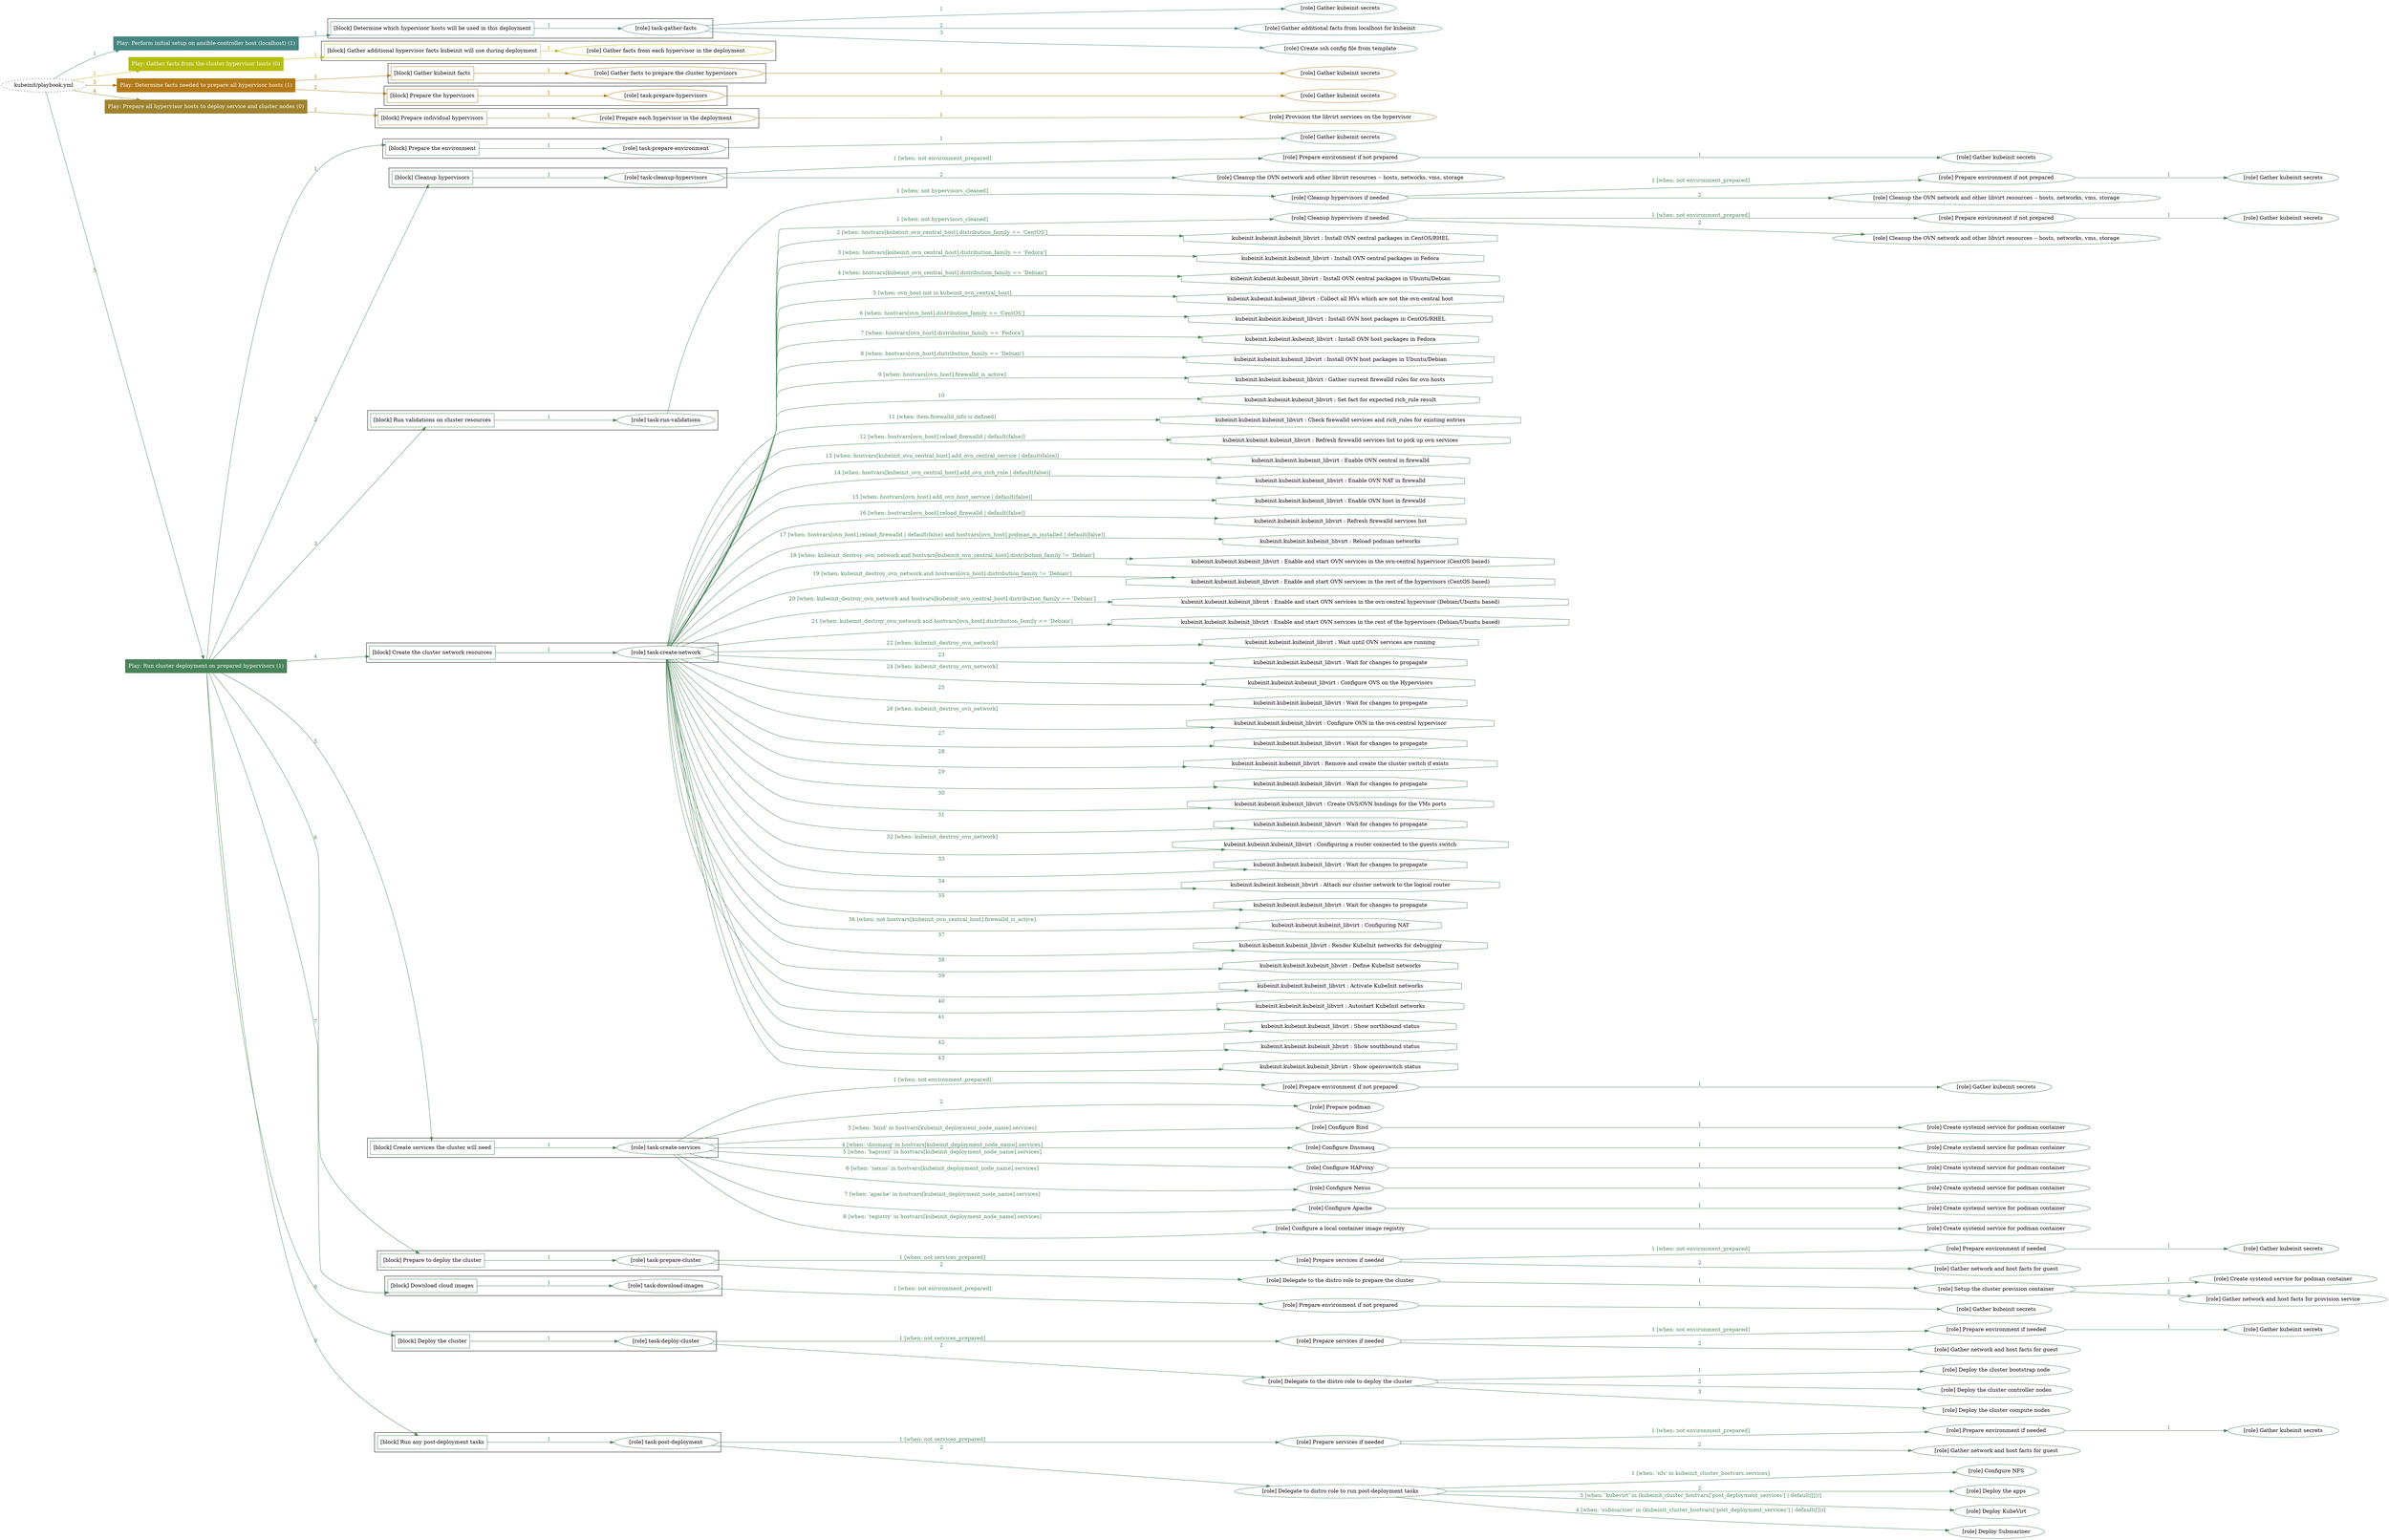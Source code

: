 digraph {
	graph [concentrate=true ordering=in rankdir=LR ratio=fill]
	edge [esep=5 sep=10]
	"kubeinit/playbook.yml" [URL="/home/runner/work/kubeinit/kubeinit/kubeinit/playbook.yml" id=playbook_206dc576 style=dotted]
	play_52fefed9 [label="Play: Perform initial setup on ansible-controller host (localhost) (1)" URL="/home/runner/work/kubeinit/kubeinit/kubeinit/playbook.yml" color="#468682" fontcolor="#ffffff" id=play_52fefed9 shape=box style=filled tooltip=localhost]
	"kubeinit/playbook.yml" -> play_52fefed9 [label="1 " color="#468682" fontcolor="#468682" id=edge_87ddfc4c labeltooltip="1 " tooltip="1 "]
	subgraph "Gather kubeinit secrets" {
		role_3cdaabba [label="[role] Gather kubeinit secrets" URL="/home/runner/.ansible/collections/ansible_collections/kubeinit/kubeinit/roles/kubeinit_prepare/tasks/build_hypervisors_group.yml" color="#468682" id=role_3cdaabba tooltip="Gather kubeinit secrets"]
	}
	subgraph "Gather additional facts from localhost for kubeinit" {
		role_8200af6f [label="[role] Gather additional facts from localhost for kubeinit" URL="/home/runner/.ansible/collections/ansible_collections/kubeinit/kubeinit/roles/kubeinit_prepare/tasks/build_hypervisors_group.yml" color="#468682" id=role_8200af6f tooltip="Gather additional facts from localhost for kubeinit"]
	}
	subgraph "Create ssh config file from template" {
		role_4eb3844f [label="[role] Create ssh config file from template" URL="/home/runner/.ansible/collections/ansible_collections/kubeinit/kubeinit/roles/kubeinit_prepare/tasks/build_hypervisors_group.yml" color="#468682" id=role_4eb3844f tooltip="Create ssh config file from template"]
	}
	subgraph "task-gather-facts" {
		role_91184930 [label="[role] task-gather-facts" URL="/home/runner/work/kubeinit/kubeinit/kubeinit/playbook.yml" color="#468682" id=role_91184930 tooltip="task-gather-facts"]
		role_91184930 -> role_3cdaabba [label="1 " color="#468682" fontcolor="#468682" id=edge_61974b83 labeltooltip="1 " tooltip="1 "]
		role_91184930 -> role_8200af6f [label="2 " color="#468682" fontcolor="#468682" id=edge_f02da3b0 labeltooltip="2 " tooltip="2 "]
		role_91184930 -> role_4eb3844f [label="3 " color="#468682" fontcolor="#468682" id=edge_75698d07 labeltooltip="3 " tooltip="3 "]
	}
	subgraph "Play: Perform initial setup on ansible-controller host (localhost) (1)" {
		play_52fefed9 -> block_09e16750 [label=1 color="#468682" fontcolor="#468682" id=edge_de79eb8d labeltooltip=1 tooltip=1]
		subgraph cluster_block_09e16750 {
			block_09e16750 [label="[block] Determine which hypervisor hosts will be used in this deployment" URL="/home/runner/work/kubeinit/kubeinit/kubeinit/playbook.yml" color="#468682" id=block_09e16750 labeltooltip="Determine which hypervisor hosts will be used in this deployment" shape=box tooltip="Determine which hypervisor hosts will be used in this deployment"]
			block_09e16750 -> role_91184930 [label="1 " color="#468682" fontcolor="#468682" id=edge_71a5c2b5 labeltooltip="1 " tooltip="1 "]
		}
	}
	play_d92083f4 [label="Play: Gather facts from the cluster hypervisor hosts (0)" URL="/home/runner/work/kubeinit/kubeinit/kubeinit/playbook.yml" color="#b5bd0f" fontcolor="#ffffff" id=play_d92083f4 shape=box style=filled tooltip="Play: Gather facts from the cluster hypervisor hosts (0)"]
	"kubeinit/playbook.yml" -> play_d92083f4 [label="2 " color="#b5bd0f" fontcolor="#b5bd0f" id=edge_1468143e labeltooltip="2 " tooltip="2 "]
	subgraph "Gather facts from each hypervisor in the deployment" {
		role_b844e506 [label="[role] Gather facts from each hypervisor in the deployment" URL="/home/runner/work/kubeinit/kubeinit/kubeinit/playbook.yml" color="#b5bd0f" id=role_b844e506 tooltip="Gather facts from each hypervisor in the deployment"]
	}
	subgraph "Play: Gather facts from the cluster hypervisor hosts (0)" {
		play_d92083f4 -> block_1723d234 [label=1 color="#b5bd0f" fontcolor="#b5bd0f" id=edge_1bb0578b labeltooltip=1 tooltip=1]
		subgraph cluster_block_1723d234 {
			block_1723d234 [label="[block] Gather additional hypervisor facts kubeinit will use during deployment" URL="/home/runner/work/kubeinit/kubeinit/kubeinit/playbook.yml" color="#b5bd0f" id=block_1723d234 labeltooltip="Gather additional hypervisor facts kubeinit will use during deployment" shape=box tooltip="Gather additional hypervisor facts kubeinit will use during deployment"]
			block_1723d234 -> role_b844e506 [label="1 " color="#b5bd0f" fontcolor="#b5bd0f" id=edge_e6333548 labeltooltip="1 " tooltip="1 "]
		}
	}
	play_b976961c [label="Play: Determine facts needed to prepare all hypervisor hosts (1)" URL="/home/runner/work/kubeinit/kubeinit/kubeinit/playbook.yml" color="#b37919" fontcolor="#ffffff" id=play_b976961c shape=box style=filled tooltip=localhost]
	"kubeinit/playbook.yml" -> play_b976961c [label="3 " color="#b37919" fontcolor="#b37919" id=edge_4a73f9df labeltooltip="3 " tooltip="3 "]
	subgraph "Gather kubeinit secrets" {
		role_002e8001 [label="[role] Gather kubeinit secrets" URL="/home/runner/.ansible/collections/ansible_collections/kubeinit/kubeinit/roles/kubeinit_prepare/tasks/gather_kubeinit_facts.yml" color="#b37919" id=role_002e8001 tooltip="Gather kubeinit secrets"]
	}
	subgraph "Gather facts to prepare the cluster hypervisors" {
		role_6dd5e7de [label="[role] Gather facts to prepare the cluster hypervisors" URL="/home/runner/work/kubeinit/kubeinit/kubeinit/playbook.yml" color="#b37919" id=role_6dd5e7de tooltip="Gather facts to prepare the cluster hypervisors"]
		role_6dd5e7de -> role_002e8001 [label="1 " color="#b37919" fontcolor="#b37919" id=edge_8c013f6f labeltooltip="1 " tooltip="1 "]
	}
	subgraph "Gather kubeinit secrets" {
		role_523b6145 [label="[role] Gather kubeinit secrets" URL="/home/runner/.ansible/collections/ansible_collections/kubeinit/kubeinit/roles/kubeinit_prepare/tasks/gather_kubeinit_facts.yml" color="#b37919" id=role_523b6145 tooltip="Gather kubeinit secrets"]
	}
	subgraph "task-prepare-hypervisors" {
		role_8073a911 [label="[role] task-prepare-hypervisors" URL="/home/runner/work/kubeinit/kubeinit/kubeinit/playbook.yml" color="#b37919" id=role_8073a911 tooltip="task-prepare-hypervisors"]
		role_8073a911 -> role_523b6145 [label="1 " color="#b37919" fontcolor="#b37919" id=edge_551c3854 labeltooltip="1 " tooltip="1 "]
	}
	subgraph "Play: Determine facts needed to prepare all hypervisor hosts (1)" {
		play_b976961c -> block_5827d2be [label=1 color="#b37919" fontcolor="#b37919" id=edge_d89f46b7 labeltooltip=1 tooltip=1]
		subgraph cluster_block_5827d2be {
			block_5827d2be [label="[block] Gather kubeinit facts" URL="/home/runner/work/kubeinit/kubeinit/kubeinit/playbook.yml" color="#b37919" id=block_5827d2be labeltooltip="Gather kubeinit facts" shape=box tooltip="Gather kubeinit facts"]
			block_5827d2be -> role_6dd5e7de [label="1 " color="#b37919" fontcolor="#b37919" id=edge_06e76f1e labeltooltip="1 " tooltip="1 "]
		}
		play_b976961c -> block_7eb88510 [label=2 color="#b37919" fontcolor="#b37919" id=edge_ffed5cb1 labeltooltip=2 tooltip=2]
		subgraph cluster_block_7eb88510 {
			block_7eb88510 [label="[block] Prepare the hypervisors" URL="/home/runner/work/kubeinit/kubeinit/kubeinit/playbook.yml" color="#b37919" id=block_7eb88510 labeltooltip="Prepare the hypervisors" shape=box tooltip="Prepare the hypervisors"]
			block_7eb88510 -> role_8073a911 [label="1 " color="#b37919" fontcolor="#b37919" id=edge_ad43709c labeltooltip="1 " tooltip="1 "]
		}
	}
	play_de912276 [label="Play: Prepare all hypervisor hosts to deploy service and cluster nodes (0)" URL="/home/runner/work/kubeinit/kubeinit/kubeinit/playbook.yml" color="#9e832e" fontcolor="#ffffff" id=play_de912276 shape=box style=filled tooltip="Play: Prepare all hypervisor hosts to deploy service and cluster nodes (0)"]
	"kubeinit/playbook.yml" -> play_de912276 [label="4 " color="#9e832e" fontcolor="#9e832e" id=edge_4801a2db labeltooltip="4 " tooltip="4 "]
	subgraph "Provision the libvirt services on the hypervisor" {
		role_2a049375 [label="[role] Provision the libvirt services on the hypervisor" URL="/home/runner/.ansible/collections/ansible_collections/kubeinit/kubeinit/roles/kubeinit_prepare/tasks/prepare_hypervisor.yml" color="#9e832e" id=role_2a049375 tooltip="Provision the libvirt services on the hypervisor"]
	}
	subgraph "Prepare each hypervisor in the deployment" {
		role_71066130 [label="[role] Prepare each hypervisor in the deployment" URL="/home/runner/work/kubeinit/kubeinit/kubeinit/playbook.yml" color="#9e832e" id=role_71066130 tooltip="Prepare each hypervisor in the deployment"]
		role_71066130 -> role_2a049375 [label="1 " color="#9e832e" fontcolor="#9e832e" id=edge_015f3edb labeltooltip="1 " tooltip="1 "]
	}
	subgraph "Play: Prepare all hypervisor hosts to deploy service and cluster nodes (0)" {
		play_de912276 -> block_81906cdf [label=1 color="#9e832e" fontcolor="#9e832e" id=edge_2ae2a6ab labeltooltip=1 tooltip=1]
		subgraph cluster_block_81906cdf {
			block_81906cdf [label="[block] Prepare individual hypervisors" URL="/home/runner/work/kubeinit/kubeinit/kubeinit/playbook.yml" color="#9e832e" id=block_81906cdf labeltooltip="Prepare individual hypervisors" shape=box tooltip="Prepare individual hypervisors"]
			block_81906cdf -> role_71066130 [label="1 " color="#9e832e" fontcolor="#9e832e" id=edge_e98fa27b labeltooltip="1 " tooltip="1 "]
		}
	}
	play_7c8c7d20 [label="Play: Run cluster deployment on prepared hypervisors (1)" URL="/home/runner/work/kubeinit/kubeinit/kubeinit/playbook.yml" color="#498359" fontcolor="#ffffff" id=play_7c8c7d20 shape=box style=filled tooltip=localhost]
	"kubeinit/playbook.yml" -> play_7c8c7d20 [label="5 " color="#498359" fontcolor="#498359" id=edge_2a4de53c labeltooltip="5 " tooltip="5 "]
	subgraph "Gather kubeinit secrets" {
		role_7752647b [label="[role] Gather kubeinit secrets" URL="/home/runner/.ansible/collections/ansible_collections/kubeinit/kubeinit/roles/kubeinit_prepare/tasks/gather_kubeinit_facts.yml" color="#498359" id=role_7752647b tooltip="Gather kubeinit secrets"]
	}
	subgraph "task-prepare-environment" {
		role_46520b57 [label="[role] task-prepare-environment" URL="/home/runner/work/kubeinit/kubeinit/kubeinit/playbook.yml" color="#498359" id=role_46520b57 tooltip="task-prepare-environment"]
		role_46520b57 -> role_7752647b [label="1 " color="#498359" fontcolor="#498359" id=edge_bfe6f912 labeltooltip="1 " tooltip="1 "]
	}
	subgraph "Gather kubeinit secrets" {
		role_637bd75a [label="[role] Gather kubeinit secrets" URL="/home/runner/.ansible/collections/ansible_collections/kubeinit/kubeinit/roles/kubeinit_prepare/tasks/gather_kubeinit_facts.yml" color="#498359" id=role_637bd75a tooltip="Gather kubeinit secrets"]
	}
	subgraph "Prepare environment if not prepared" {
		role_b5be5380 [label="[role] Prepare environment if not prepared" URL="/home/runner/.ansible/collections/ansible_collections/kubeinit/kubeinit/roles/kubeinit_prepare/tasks/cleanup_hypervisors.yml" color="#498359" id=role_b5be5380 tooltip="Prepare environment if not prepared"]
		role_b5be5380 -> role_637bd75a [label="1 " color="#498359" fontcolor="#498359" id=edge_60b1db35 labeltooltip="1 " tooltip="1 "]
	}
	subgraph "Cleanup the OVN network and other libvirt resources -- hosts, networks, vms, storage" {
		role_acebddf7 [label="[role] Cleanup the OVN network and other libvirt resources -- hosts, networks, vms, storage" URL="/home/runner/.ansible/collections/ansible_collections/kubeinit/kubeinit/roles/kubeinit_prepare/tasks/cleanup_hypervisors.yml" color="#498359" id=role_acebddf7 tooltip="Cleanup the OVN network and other libvirt resources -- hosts, networks, vms, storage"]
	}
	subgraph "task-cleanup-hypervisors" {
		role_d8729df0 [label="[role] task-cleanup-hypervisors" URL="/home/runner/work/kubeinit/kubeinit/kubeinit/playbook.yml" color="#498359" id=role_d8729df0 tooltip="task-cleanup-hypervisors"]
		role_d8729df0 -> role_b5be5380 [label="1 [when: not environment_prepared]" color="#498359" fontcolor="#498359" id=edge_e9a5fa85 labeltooltip="1 [when: not environment_prepared]" tooltip="1 [when: not environment_prepared]"]
		role_d8729df0 -> role_acebddf7 [label="2 " color="#498359" fontcolor="#498359" id=edge_805950db labeltooltip="2 " tooltip="2 "]
	}
	subgraph "Gather kubeinit secrets" {
		role_d3fc5a52 [label="[role] Gather kubeinit secrets" URL="/home/runner/.ansible/collections/ansible_collections/kubeinit/kubeinit/roles/kubeinit_prepare/tasks/gather_kubeinit_facts.yml" color="#498359" id=role_d3fc5a52 tooltip="Gather kubeinit secrets"]
	}
	subgraph "Prepare environment if not prepared" {
		role_5d210cc0 [label="[role] Prepare environment if not prepared" URL="/home/runner/.ansible/collections/ansible_collections/kubeinit/kubeinit/roles/kubeinit_prepare/tasks/cleanup_hypervisors.yml" color="#498359" id=role_5d210cc0 tooltip="Prepare environment if not prepared"]
		role_5d210cc0 -> role_d3fc5a52 [label="1 " color="#498359" fontcolor="#498359" id=edge_6f5f9858 labeltooltip="1 " tooltip="1 "]
	}
	subgraph "Cleanup the OVN network and other libvirt resources -- hosts, networks, vms, storage" {
		role_adb65aad [label="[role] Cleanup the OVN network and other libvirt resources -- hosts, networks, vms, storage" URL="/home/runner/.ansible/collections/ansible_collections/kubeinit/kubeinit/roles/kubeinit_prepare/tasks/cleanup_hypervisors.yml" color="#498359" id=role_adb65aad tooltip="Cleanup the OVN network and other libvirt resources -- hosts, networks, vms, storage"]
	}
	subgraph "Cleanup hypervisors if needed" {
		role_f83013eb [label="[role] Cleanup hypervisors if needed" URL="/home/runner/.ansible/collections/ansible_collections/kubeinit/kubeinit/roles/kubeinit_validations/tasks/main.yml" color="#498359" id=role_f83013eb tooltip="Cleanup hypervisors if needed"]
		role_f83013eb -> role_5d210cc0 [label="1 [when: not environment_prepared]" color="#498359" fontcolor="#498359" id=edge_b97e7546 labeltooltip="1 [when: not environment_prepared]" tooltip="1 [when: not environment_prepared]"]
		role_f83013eb -> role_adb65aad [label="2 " color="#498359" fontcolor="#498359" id=edge_ff58f2c1 labeltooltip="2 " tooltip="2 "]
	}
	subgraph "task-run-validations" {
		role_51958844 [label="[role] task-run-validations" URL="/home/runner/work/kubeinit/kubeinit/kubeinit/playbook.yml" color="#498359" id=role_51958844 tooltip="task-run-validations"]
		role_51958844 -> role_f83013eb [label="1 [when: not hypervisors_cleaned]" color="#498359" fontcolor="#498359" id=edge_da49f371 labeltooltip="1 [when: not hypervisors_cleaned]" tooltip="1 [when: not hypervisors_cleaned]"]
	}
	subgraph "Gather kubeinit secrets" {
		role_b55bc061 [label="[role] Gather kubeinit secrets" URL="/home/runner/.ansible/collections/ansible_collections/kubeinit/kubeinit/roles/kubeinit_prepare/tasks/gather_kubeinit_facts.yml" color="#498359" id=role_b55bc061 tooltip="Gather kubeinit secrets"]
	}
	subgraph "Prepare environment if not prepared" {
		role_4db7919f [label="[role] Prepare environment if not prepared" URL="/home/runner/.ansible/collections/ansible_collections/kubeinit/kubeinit/roles/kubeinit_prepare/tasks/cleanup_hypervisors.yml" color="#498359" id=role_4db7919f tooltip="Prepare environment if not prepared"]
		role_4db7919f -> role_b55bc061 [label="1 " color="#498359" fontcolor="#498359" id=edge_634fccf4 labeltooltip="1 " tooltip="1 "]
	}
	subgraph "Cleanup the OVN network and other libvirt resources -- hosts, networks, vms, storage" {
		role_331b4c71 [label="[role] Cleanup the OVN network and other libvirt resources -- hosts, networks, vms, storage" URL="/home/runner/.ansible/collections/ansible_collections/kubeinit/kubeinit/roles/kubeinit_prepare/tasks/cleanup_hypervisors.yml" color="#498359" id=role_331b4c71 tooltip="Cleanup the OVN network and other libvirt resources -- hosts, networks, vms, storage"]
	}
	subgraph "Cleanup hypervisors if needed" {
		role_02683926 [label="[role] Cleanup hypervisors if needed" URL="/home/runner/.ansible/collections/ansible_collections/kubeinit/kubeinit/roles/kubeinit_libvirt/tasks/create_network.yml" color="#498359" id=role_02683926 tooltip="Cleanup hypervisors if needed"]
		role_02683926 -> role_4db7919f [label="1 [when: not environment_prepared]" color="#498359" fontcolor="#498359" id=edge_0e94e3a5 labeltooltip="1 [when: not environment_prepared]" tooltip="1 [when: not environment_prepared]"]
		role_02683926 -> role_331b4c71 [label="2 " color="#498359" fontcolor="#498359" id=edge_61f081a7 labeltooltip="2 " tooltip="2 "]
	}
	subgraph "task-create-network" {
		role_e280ef95 [label="[role] task-create-network" URL="/home/runner/work/kubeinit/kubeinit/kubeinit/playbook.yml" color="#498359" id=role_e280ef95 tooltip="task-create-network"]
		role_e280ef95 -> role_02683926 [label="1 [when: not hypervisors_cleaned]" color="#498359" fontcolor="#498359" id=edge_6e4777fa labeltooltip="1 [when: not hypervisors_cleaned]" tooltip="1 [when: not hypervisors_cleaned]"]
		task_b9dcf1e0 [label="kubeinit.kubeinit.kubeinit_libvirt : Install OVN central packages in CentOS/RHEL" URL="/home/runner/.ansible/collections/ansible_collections/kubeinit/kubeinit/roles/kubeinit_libvirt/tasks/create_network.yml" color="#498359" id=task_b9dcf1e0 shape=octagon tooltip="kubeinit.kubeinit.kubeinit_libvirt : Install OVN central packages in CentOS/RHEL"]
		role_e280ef95 -> task_b9dcf1e0 [label="2 [when: hostvars[kubeinit_ovn_central_host].distribution_family == 'CentOS']" color="#498359" fontcolor="#498359" id=edge_a5373c23 labeltooltip="2 [when: hostvars[kubeinit_ovn_central_host].distribution_family == 'CentOS']" tooltip="2 [when: hostvars[kubeinit_ovn_central_host].distribution_family == 'CentOS']"]
		task_9caedc2a [label="kubeinit.kubeinit.kubeinit_libvirt : Install OVN central packages in Fedora" URL="/home/runner/.ansible/collections/ansible_collections/kubeinit/kubeinit/roles/kubeinit_libvirt/tasks/create_network.yml" color="#498359" id=task_9caedc2a shape=octagon tooltip="kubeinit.kubeinit.kubeinit_libvirt : Install OVN central packages in Fedora"]
		role_e280ef95 -> task_9caedc2a [label="3 [when: hostvars[kubeinit_ovn_central_host].distribution_family == 'Fedora']" color="#498359" fontcolor="#498359" id=edge_15cb13a0 labeltooltip="3 [when: hostvars[kubeinit_ovn_central_host].distribution_family == 'Fedora']" tooltip="3 [when: hostvars[kubeinit_ovn_central_host].distribution_family == 'Fedora']"]
		task_d42b74e2 [label="kubeinit.kubeinit.kubeinit_libvirt : Install OVN central packages in Ubuntu/Debian" URL="/home/runner/.ansible/collections/ansible_collections/kubeinit/kubeinit/roles/kubeinit_libvirt/tasks/create_network.yml" color="#498359" id=task_d42b74e2 shape=octagon tooltip="kubeinit.kubeinit.kubeinit_libvirt : Install OVN central packages in Ubuntu/Debian"]
		role_e280ef95 -> task_d42b74e2 [label="4 [when: hostvars[kubeinit_ovn_central_host].distribution_family == 'Debian']" color="#498359" fontcolor="#498359" id=edge_29e524c9 labeltooltip="4 [when: hostvars[kubeinit_ovn_central_host].distribution_family == 'Debian']" tooltip="4 [when: hostvars[kubeinit_ovn_central_host].distribution_family == 'Debian']"]
		task_7344fa89 [label="kubeinit.kubeinit.kubeinit_libvirt : Collect all HVs which are not the ovn-central host" URL="/home/runner/.ansible/collections/ansible_collections/kubeinit/kubeinit/roles/kubeinit_libvirt/tasks/create_network.yml" color="#498359" id=task_7344fa89 shape=octagon tooltip="kubeinit.kubeinit.kubeinit_libvirt : Collect all HVs which are not the ovn-central host"]
		role_e280ef95 -> task_7344fa89 [label="5 [when: ovn_host not in kubeinit_ovn_central_host]" color="#498359" fontcolor="#498359" id=edge_0d11556f labeltooltip="5 [when: ovn_host not in kubeinit_ovn_central_host]" tooltip="5 [when: ovn_host not in kubeinit_ovn_central_host]"]
		task_ab075149 [label="kubeinit.kubeinit.kubeinit_libvirt : Install OVN host packages in CentOS/RHEL" URL="/home/runner/.ansible/collections/ansible_collections/kubeinit/kubeinit/roles/kubeinit_libvirt/tasks/create_network.yml" color="#498359" id=task_ab075149 shape=octagon tooltip="kubeinit.kubeinit.kubeinit_libvirt : Install OVN host packages in CentOS/RHEL"]
		role_e280ef95 -> task_ab075149 [label="6 [when: hostvars[ovn_host].distribution_family == 'CentOS']" color="#498359" fontcolor="#498359" id=edge_b24e7303 labeltooltip="6 [when: hostvars[ovn_host].distribution_family == 'CentOS']" tooltip="6 [when: hostvars[ovn_host].distribution_family == 'CentOS']"]
		task_3530c28c [label="kubeinit.kubeinit.kubeinit_libvirt : Install OVN host packages in Fedora" URL="/home/runner/.ansible/collections/ansible_collections/kubeinit/kubeinit/roles/kubeinit_libvirt/tasks/create_network.yml" color="#498359" id=task_3530c28c shape=octagon tooltip="kubeinit.kubeinit.kubeinit_libvirt : Install OVN host packages in Fedora"]
		role_e280ef95 -> task_3530c28c [label="7 [when: hostvars[ovn_host].distribution_family == 'Fedora']" color="#498359" fontcolor="#498359" id=edge_be8cb969 labeltooltip="7 [when: hostvars[ovn_host].distribution_family == 'Fedora']" tooltip="7 [when: hostvars[ovn_host].distribution_family == 'Fedora']"]
		task_24371d79 [label="kubeinit.kubeinit.kubeinit_libvirt : Install OVN host packages in Ubuntu/Debian" URL="/home/runner/.ansible/collections/ansible_collections/kubeinit/kubeinit/roles/kubeinit_libvirt/tasks/create_network.yml" color="#498359" id=task_24371d79 shape=octagon tooltip="kubeinit.kubeinit.kubeinit_libvirt : Install OVN host packages in Ubuntu/Debian"]
		role_e280ef95 -> task_24371d79 [label="8 [when: hostvars[ovn_host].distribution_family == 'Debian']" color="#498359" fontcolor="#498359" id=edge_d3611e71 labeltooltip="8 [when: hostvars[ovn_host].distribution_family == 'Debian']" tooltip="8 [when: hostvars[ovn_host].distribution_family == 'Debian']"]
		task_dae09bd6 [label="kubeinit.kubeinit.kubeinit_libvirt : Gather current firewalld rules for ovn hosts" URL="/home/runner/.ansible/collections/ansible_collections/kubeinit/kubeinit/roles/kubeinit_libvirt/tasks/create_network.yml" color="#498359" id=task_dae09bd6 shape=octagon tooltip="kubeinit.kubeinit.kubeinit_libvirt : Gather current firewalld rules for ovn hosts"]
		role_e280ef95 -> task_dae09bd6 [label="9 [when: hostvars[ovn_host].firewalld_is_active]" color="#498359" fontcolor="#498359" id=edge_99c8ef10 labeltooltip="9 [when: hostvars[ovn_host].firewalld_is_active]" tooltip="9 [when: hostvars[ovn_host].firewalld_is_active]"]
		task_ecd40c37 [label="kubeinit.kubeinit.kubeinit_libvirt : Set fact for expected rich_rule result" URL="/home/runner/.ansible/collections/ansible_collections/kubeinit/kubeinit/roles/kubeinit_libvirt/tasks/create_network.yml" color="#498359" id=task_ecd40c37 shape=octagon tooltip="kubeinit.kubeinit.kubeinit_libvirt : Set fact for expected rich_rule result"]
		role_e280ef95 -> task_ecd40c37 [label="10 " color="#498359" fontcolor="#498359" id=edge_1080c2d4 labeltooltip="10 " tooltip="10 "]
		task_49a4b695 [label="kubeinit.kubeinit.kubeinit_libvirt : Check firewalld services and rich_rules for existing entries" URL="/home/runner/.ansible/collections/ansible_collections/kubeinit/kubeinit/roles/kubeinit_libvirt/tasks/create_network.yml" color="#498359" id=task_49a4b695 shape=octagon tooltip="kubeinit.kubeinit.kubeinit_libvirt : Check firewalld services and rich_rules for existing entries"]
		role_e280ef95 -> task_49a4b695 [label="11 [when: item.firewalld_info is defined]" color="#498359" fontcolor="#498359" id=edge_98263923 labeltooltip="11 [when: item.firewalld_info is defined]" tooltip="11 [when: item.firewalld_info is defined]"]
		task_b7f1882c [label="kubeinit.kubeinit.kubeinit_libvirt : Refresh firewalld services list to pick up ovn services" URL="/home/runner/.ansible/collections/ansible_collections/kubeinit/kubeinit/roles/kubeinit_libvirt/tasks/create_network.yml" color="#498359" id=task_b7f1882c shape=octagon tooltip="kubeinit.kubeinit.kubeinit_libvirt : Refresh firewalld services list to pick up ovn services"]
		role_e280ef95 -> task_b7f1882c [label="12 [when: hostvars[ovn_host].reload_firewalld | default(false)]" color="#498359" fontcolor="#498359" id=edge_96439046 labeltooltip="12 [when: hostvars[ovn_host].reload_firewalld | default(false)]" tooltip="12 [when: hostvars[ovn_host].reload_firewalld | default(false)]"]
		task_dd263c13 [label="kubeinit.kubeinit.kubeinit_libvirt : Enable OVN central in firewalld" URL="/home/runner/.ansible/collections/ansible_collections/kubeinit/kubeinit/roles/kubeinit_libvirt/tasks/create_network.yml" color="#498359" id=task_dd263c13 shape=octagon tooltip="kubeinit.kubeinit.kubeinit_libvirt : Enable OVN central in firewalld"]
		role_e280ef95 -> task_dd263c13 [label="13 [when: hostvars[kubeinit_ovn_central_host].add_ovn_central_service | default(false)]" color="#498359" fontcolor="#498359" id=edge_f5c69127 labeltooltip="13 [when: hostvars[kubeinit_ovn_central_host].add_ovn_central_service | default(false)]" tooltip="13 [when: hostvars[kubeinit_ovn_central_host].add_ovn_central_service | default(false)]"]
		task_0ca66d67 [label="kubeinit.kubeinit.kubeinit_libvirt : Enable OVN NAT in firewalld" URL="/home/runner/.ansible/collections/ansible_collections/kubeinit/kubeinit/roles/kubeinit_libvirt/tasks/create_network.yml" color="#498359" id=task_0ca66d67 shape=octagon tooltip="kubeinit.kubeinit.kubeinit_libvirt : Enable OVN NAT in firewalld"]
		role_e280ef95 -> task_0ca66d67 [label="14 [when: hostvars[kubeinit_ovn_central_host].add_ovn_rich_rule | default(false)]" color="#498359" fontcolor="#498359" id=edge_87632f10 labeltooltip="14 [when: hostvars[kubeinit_ovn_central_host].add_ovn_rich_rule | default(false)]" tooltip="14 [when: hostvars[kubeinit_ovn_central_host].add_ovn_rich_rule | default(false)]"]
		task_afe3d10c [label="kubeinit.kubeinit.kubeinit_libvirt : Enable OVN host in firewalld" URL="/home/runner/.ansible/collections/ansible_collections/kubeinit/kubeinit/roles/kubeinit_libvirt/tasks/create_network.yml" color="#498359" id=task_afe3d10c shape=octagon tooltip="kubeinit.kubeinit.kubeinit_libvirt : Enable OVN host in firewalld"]
		role_e280ef95 -> task_afe3d10c [label="15 [when: hostvars[ovn_host].add_ovn_host_service | default(false)]" color="#498359" fontcolor="#498359" id=edge_991a880b labeltooltip="15 [when: hostvars[ovn_host].add_ovn_host_service | default(false)]" tooltip="15 [when: hostvars[ovn_host].add_ovn_host_service | default(false)]"]
		task_0b804f5d [label="kubeinit.kubeinit.kubeinit_libvirt : Refresh firewalld services list" URL="/home/runner/.ansible/collections/ansible_collections/kubeinit/kubeinit/roles/kubeinit_libvirt/tasks/create_network.yml" color="#498359" id=task_0b804f5d shape=octagon tooltip="kubeinit.kubeinit.kubeinit_libvirt : Refresh firewalld services list"]
		role_e280ef95 -> task_0b804f5d [label="16 [when: hostvars[ovn_host].reload_firewalld | default(false)]" color="#498359" fontcolor="#498359" id=edge_2ed446ff labeltooltip="16 [when: hostvars[ovn_host].reload_firewalld | default(false)]" tooltip="16 [when: hostvars[ovn_host].reload_firewalld | default(false)]"]
		task_b18eda94 [label="kubeinit.kubeinit.kubeinit_libvirt : Reload podman networks" URL="/home/runner/.ansible/collections/ansible_collections/kubeinit/kubeinit/roles/kubeinit_libvirt/tasks/create_network.yml" color="#498359" id=task_b18eda94 shape=octagon tooltip="kubeinit.kubeinit.kubeinit_libvirt : Reload podman networks"]
		role_e280ef95 -> task_b18eda94 [label="17 [when: hostvars[ovn_host].reload_firewalld | default(false) and hostvars[ovn_host].podman_is_installed | default(false)]" color="#498359" fontcolor="#498359" id=edge_1ca065d1 labeltooltip="17 [when: hostvars[ovn_host].reload_firewalld | default(false) and hostvars[ovn_host].podman_is_installed | default(false)]" tooltip="17 [when: hostvars[ovn_host].reload_firewalld | default(false) and hostvars[ovn_host].podman_is_installed | default(false)]"]
		task_da4bb266 [label="kubeinit.kubeinit.kubeinit_libvirt : Enable and start OVN services in the ovn-central hypervisor (CentOS based)" URL="/home/runner/.ansible/collections/ansible_collections/kubeinit/kubeinit/roles/kubeinit_libvirt/tasks/create_network.yml" color="#498359" id=task_da4bb266 shape=octagon tooltip="kubeinit.kubeinit.kubeinit_libvirt : Enable and start OVN services in the ovn-central hypervisor (CentOS based)"]
		role_e280ef95 -> task_da4bb266 [label="18 [when: kubeinit_destroy_ovn_network and hostvars[kubeinit_ovn_central_host].distribution_family != 'Debian']" color="#498359" fontcolor="#498359" id=edge_0edbe893 labeltooltip="18 [when: kubeinit_destroy_ovn_network and hostvars[kubeinit_ovn_central_host].distribution_family != 'Debian']" tooltip="18 [when: kubeinit_destroy_ovn_network and hostvars[kubeinit_ovn_central_host].distribution_family != 'Debian']"]
		task_757cfd0e [label="kubeinit.kubeinit.kubeinit_libvirt : Enable and start OVN services in the rest of the hypervisors (CentOS based)" URL="/home/runner/.ansible/collections/ansible_collections/kubeinit/kubeinit/roles/kubeinit_libvirt/tasks/create_network.yml" color="#498359" id=task_757cfd0e shape=octagon tooltip="kubeinit.kubeinit.kubeinit_libvirt : Enable and start OVN services in the rest of the hypervisors (CentOS based)"]
		role_e280ef95 -> task_757cfd0e [label="19 [when: kubeinit_destroy_ovn_network and hostvars[ovn_host].distribution_family != 'Debian']" color="#498359" fontcolor="#498359" id=edge_672cfd6a labeltooltip="19 [when: kubeinit_destroy_ovn_network and hostvars[ovn_host].distribution_family != 'Debian']" tooltip="19 [when: kubeinit_destroy_ovn_network and hostvars[ovn_host].distribution_family != 'Debian']"]
		task_3e0791ae [label="kubeinit.kubeinit.kubeinit_libvirt : Enable and start OVN services in the ovn-central hypervisor (Debian/Ubuntu based)" URL="/home/runner/.ansible/collections/ansible_collections/kubeinit/kubeinit/roles/kubeinit_libvirt/tasks/create_network.yml" color="#498359" id=task_3e0791ae shape=octagon tooltip="kubeinit.kubeinit.kubeinit_libvirt : Enable and start OVN services in the ovn-central hypervisor (Debian/Ubuntu based)"]
		role_e280ef95 -> task_3e0791ae [label="20 [when: kubeinit_destroy_ovn_network and hostvars[kubeinit_ovn_central_host].distribution_family == 'Debian']" color="#498359" fontcolor="#498359" id=edge_db5ff383 labeltooltip="20 [when: kubeinit_destroy_ovn_network and hostvars[kubeinit_ovn_central_host].distribution_family == 'Debian']" tooltip="20 [when: kubeinit_destroy_ovn_network and hostvars[kubeinit_ovn_central_host].distribution_family == 'Debian']"]
		task_d74335fe [label="kubeinit.kubeinit.kubeinit_libvirt : Enable and start OVN services in the rest of the hypervisors (Debian/Ubuntu based)" URL="/home/runner/.ansible/collections/ansible_collections/kubeinit/kubeinit/roles/kubeinit_libvirt/tasks/create_network.yml" color="#498359" id=task_d74335fe shape=octagon tooltip="kubeinit.kubeinit.kubeinit_libvirt : Enable and start OVN services in the rest of the hypervisors (Debian/Ubuntu based)"]
		role_e280ef95 -> task_d74335fe [label="21 [when: kubeinit_destroy_ovn_network and hostvars[ovn_host].distribution_family == 'Debian']" color="#498359" fontcolor="#498359" id=edge_e3c01958 labeltooltip="21 [when: kubeinit_destroy_ovn_network and hostvars[ovn_host].distribution_family == 'Debian']" tooltip="21 [when: kubeinit_destroy_ovn_network and hostvars[ovn_host].distribution_family == 'Debian']"]
		task_f896bae6 [label="kubeinit.kubeinit.kubeinit_libvirt : Wait until OVN services are running" URL="/home/runner/.ansible/collections/ansible_collections/kubeinit/kubeinit/roles/kubeinit_libvirt/tasks/create_network.yml" color="#498359" id=task_f896bae6 shape=octagon tooltip="kubeinit.kubeinit.kubeinit_libvirt : Wait until OVN services are running"]
		role_e280ef95 -> task_f896bae6 [label="22 [when: kubeinit_destroy_ovn_network]" color="#498359" fontcolor="#498359" id=edge_333c1c4d labeltooltip="22 [when: kubeinit_destroy_ovn_network]" tooltip="22 [when: kubeinit_destroy_ovn_network]"]
		task_33ab7245 [label="kubeinit.kubeinit.kubeinit_libvirt : Wait for changes to propagate" URL="/home/runner/.ansible/collections/ansible_collections/kubeinit/kubeinit/roles/kubeinit_libvirt/tasks/create_network.yml" color="#498359" id=task_33ab7245 shape=octagon tooltip="kubeinit.kubeinit.kubeinit_libvirt : Wait for changes to propagate"]
		role_e280ef95 -> task_33ab7245 [label="23 " color="#498359" fontcolor="#498359" id=edge_4268cadc labeltooltip="23 " tooltip="23 "]
		task_dde32f50 [label="kubeinit.kubeinit.kubeinit_libvirt : Configure OVS on the Hypervisors" URL="/home/runner/.ansible/collections/ansible_collections/kubeinit/kubeinit/roles/kubeinit_libvirt/tasks/create_network.yml" color="#498359" id=task_dde32f50 shape=octagon tooltip="kubeinit.kubeinit.kubeinit_libvirt : Configure OVS on the Hypervisors"]
		role_e280ef95 -> task_dde32f50 [label="24 [when: kubeinit_destroy_ovn_network]" color="#498359" fontcolor="#498359" id=edge_af486975 labeltooltip="24 [when: kubeinit_destroy_ovn_network]" tooltip="24 [when: kubeinit_destroy_ovn_network]"]
		task_2f3395bf [label="kubeinit.kubeinit.kubeinit_libvirt : Wait for changes to propagate" URL="/home/runner/.ansible/collections/ansible_collections/kubeinit/kubeinit/roles/kubeinit_libvirt/tasks/create_network.yml" color="#498359" id=task_2f3395bf shape=octagon tooltip="kubeinit.kubeinit.kubeinit_libvirt : Wait for changes to propagate"]
		role_e280ef95 -> task_2f3395bf [label="25 " color="#498359" fontcolor="#498359" id=edge_cdf25113 labeltooltip="25 " tooltip="25 "]
		task_c61215cd [label="kubeinit.kubeinit.kubeinit_libvirt : Configure OVN in the ovn-central hypervisor" URL="/home/runner/.ansible/collections/ansible_collections/kubeinit/kubeinit/roles/kubeinit_libvirt/tasks/create_network.yml" color="#498359" id=task_c61215cd shape=octagon tooltip="kubeinit.kubeinit.kubeinit_libvirt : Configure OVN in the ovn-central hypervisor"]
		role_e280ef95 -> task_c61215cd [label="26 [when: kubeinit_destroy_ovn_network]" color="#498359" fontcolor="#498359" id=edge_f7ea5221 labeltooltip="26 [when: kubeinit_destroy_ovn_network]" tooltip="26 [when: kubeinit_destroy_ovn_network]"]
		task_37c0c0a0 [label="kubeinit.kubeinit.kubeinit_libvirt : Wait for changes to propagate" URL="/home/runner/.ansible/collections/ansible_collections/kubeinit/kubeinit/roles/kubeinit_libvirt/tasks/create_network.yml" color="#498359" id=task_37c0c0a0 shape=octagon tooltip="kubeinit.kubeinit.kubeinit_libvirt : Wait for changes to propagate"]
		role_e280ef95 -> task_37c0c0a0 [label="27 " color="#498359" fontcolor="#498359" id=edge_c4b0c1f9 labeltooltip="27 " tooltip="27 "]
		task_ebcba5f0 [label="kubeinit.kubeinit.kubeinit_libvirt : Remove and create the cluster switch if exists" URL="/home/runner/.ansible/collections/ansible_collections/kubeinit/kubeinit/roles/kubeinit_libvirt/tasks/create_network.yml" color="#498359" id=task_ebcba5f0 shape=octagon tooltip="kubeinit.kubeinit.kubeinit_libvirt : Remove and create the cluster switch if exists"]
		role_e280ef95 -> task_ebcba5f0 [label="28 " color="#498359" fontcolor="#498359" id=edge_7bbf450a labeltooltip="28 " tooltip="28 "]
		task_011c1215 [label="kubeinit.kubeinit.kubeinit_libvirt : Wait for changes to propagate" URL="/home/runner/.ansible/collections/ansible_collections/kubeinit/kubeinit/roles/kubeinit_libvirt/tasks/create_network.yml" color="#498359" id=task_011c1215 shape=octagon tooltip="kubeinit.kubeinit.kubeinit_libvirt : Wait for changes to propagate"]
		role_e280ef95 -> task_011c1215 [label="29 " color="#498359" fontcolor="#498359" id=edge_feca63e1 labeltooltip="29 " tooltip="29 "]
		task_757ffbae [label="kubeinit.kubeinit.kubeinit_libvirt : Create OVS/OVN bindings for the VMs ports" URL="/home/runner/.ansible/collections/ansible_collections/kubeinit/kubeinit/roles/kubeinit_libvirt/tasks/create_network.yml" color="#498359" id=task_757ffbae shape=octagon tooltip="kubeinit.kubeinit.kubeinit_libvirt : Create OVS/OVN bindings for the VMs ports"]
		role_e280ef95 -> task_757ffbae [label="30 " color="#498359" fontcolor="#498359" id=edge_fdac62f1 labeltooltip="30 " tooltip="30 "]
		task_d2d3818c [label="kubeinit.kubeinit.kubeinit_libvirt : Wait for changes to propagate" URL="/home/runner/.ansible/collections/ansible_collections/kubeinit/kubeinit/roles/kubeinit_libvirt/tasks/create_network.yml" color="#498359" id=task_d2d3818c shape=octagon tooltip="kubeinit.kubeinit.kubeinit_libvirt : Wait for changes to propagate"]
		role_e280ef95 -> task_d2d3818c [label="31 " color="#498359" fontcolor="#498359" id=edge_d84968ad labeltooltip="31 " tooltip="31 "]
		task_298e7cfd [label="kubeinit.kubeinit.kubeinit_libvirt : Configuring a router connected to the guests switch" URL="/home/runner/.ansible/collections/ansible_collections/kubeinit/kubeinit/roles/kubeinit_libvirt/tasks/create_network.yml" color="#498359" id=task_298e7cfd shape=octagon tooltip="kubeinit.kubeinit.kubeinit_libvirt : Configuring a router connected to the guests switch"]
		role_e280ef95 -> task_298e7cfd [label="32 [when: kubeinit_destroy_ovn_network]" color="#498359" fontcolor="#498359" id=edge_f22880f2 labeltooltip="32 [when: kubeinit_destroy_ovn_network]" tooltip="32 [when: kubeinit_destroy_ovn_network]"]
		task_c02ec190 [label="kubeinit.kubeinit.kubeinit_libvirt : Wait for changes to propagate" URL="/home/runner/.ansible/collections/ansible_collections/kubeinit/kubeinit/roles/kubeinit_libvirt/tasks/create_network.yml" color="#498359" id=task_c02ec190 shape=octagon tooltip="kubeinit.kubeinit.kubeinit_libvirt : Wait for changes to propagate"]
		role_e280ef95 -> task_c02ec190 [label="33 " color="#498359" fontcolor="#498359" id=edge_90ff70aa labeltooltip="33 " tooltip="33 "]
		task_ea1dd7b6 [label="kubeinit.kubeinit.kubeinit_libvirt : Attach our cluster network to the logical router" URL="/home/runner/.ansible/collections/ansible_collections/kubeinit/kubeinit/roles/kubeinit_libvirt/tasks/create_network.yml" color="#498359" id=task_ea1dd7b6 shape=octagon tooltip="kubeinit.kubeinit.kubeinit_libvirt : Attach our cluster network to the logical router"]
		role_e280ef95 -> task_ea1dd7b6 [label="34 " color="#498359" fontcolor="#498359" id=edge_cf0808eb labeltooltip="34 " tooltip="34 "]
		task_0ca5af5d [label="kubeinit.kubeinit.kubeinit_libvirt : Wait for changes to propagate" URL="/home/runner/.ansible/collections/ansible_collections/kubeinit/kubeinit/roles/kubeinit_libvirt/tasks/create_network.yml" color="#498359" id=task_0ca5af5d shape=octagon tooltip="kubeinit.kubeinit.kubeinit_libvirt : Wait for changes to propagate"]
		role_e280ef95 -> task_0ca5af5d [label="35 " color="#498359" fontcolor="#498359" id=edge_713a2bce labeltooltip="35 " tooltip="35 "]
		task_920f2b04 [label="kubeinit.kubeinit.kubeinit_libvirt : Configuring NAT" URL="/home/runner/.ansible/collections/ansible_collections/kubeinit/kubeinit/roles/kubeinit_libvirt/tasks/create_network.yml" color="#498359" id=task_920f2b04 shape=octagon tooltip="kubeinit.kubeinit.kubeinit_libvirt : Configuring NAT"]
		role_e280ef95 -> task_920f2b04 [label="36 [when: not hostvars[kubeinit_ovn_central_host].firewalld_is_active]" color="#498359" fontcolor="#498359" id=edge_7c624019 labeltooltip="36 [when: not hostvars[kubeinit_ovn_central_host].firewalld_is_active]" tooltip="36 [when: not hostvars[kubeinit_ovn_central_host].firewalld_is_active]"]
		task_aef00ba6 [label="kubeinit.kubeinit.kubeinit_libvirt : Render KubeInit networks for debugging" URL="/home/runner/.ansible/collections/ansible_collections/kubeinit/kubeinit/roles/kubeinit_libvirt/tasks/create_network.yml" color="#498359" id=task_aef00ba6 shape=octagon tooltip="kubeinit.kubeinit.kubeinit_libvirt : Render KubeInit networks for debugging"]
		role_e280ef95 -> task_aef00ba6 [label="37 " color="#498359" fontcolor="#498359" id=edge_1438028c labeltooltip="37 " tooltip="37 "]
		task_3fb5d88e [label="kubeinit.kubeinit.kubeinit_libvirt : Define KubeInit networks" URL="/home/runner/.ansible/collections/ansible_collections/kubeinit/kubeinit/roles/kubeinit_libvirt/tasks/create_network.yml" color="#498359" id=task_3fb5d88e shape=octagon tooltip="kubeinit.kubeinit.kubeinit_libvirt : Define KubeInit networks"]
		role_e280ef95 -> task_3fb5d88e [label="38 " color="#498359" fontcolor="#498359" id=edge_7b1e6080 labeltooltip="38 " tooltip="38 "]
		task_4204a8d6 [label="kubeinit.kubeinit.kubeinit_libvirt : Activate KubeInit networks" URL="/home/runner/.ansible/collections/ansible_collections/kubeinit/kubeinit/roles/kubeinit_libvirt/tasks/create_network.yml" color="#498359" id=task_4204a8d6 shape=octagon tooltip="kubeinit.kubeinit.kubeinit_libvirt : Activate KubeInit networks"]
		role_e280ef95 -> task_4204a8d6 [label="39 " color="#498359" fontcolor="#498359" id=edge_e55abd3f labeltooltip="39 " tooltip="39 "]
		task_0d310a3a [label="kubeinit.kubeinit.kubeinit_libvirt : Autostart KubeInit networks" URL="/home/runner/.ansible/collections/ansible_collections/kubeinit/kubeinit/roles/kubeinit_libvirt/tasks/create_network.yml" color="#498359" id=task_0d310a3a shape=octagon tooltip="kubeinit.kubeinit.kubeinit_libvirt : Autostart KubeInit networks"]
		role_e280ef95 -> task_0d310a3a [label="40 " color="#498359" fontcolor="#498359" id=edge_d036a9e3 labeltooltip="40 " tooltip="40 "]
		task_f16c9bc3 [label="kubeinit.kubeinit.kubeinit_libvirt : Show northbound status" URL="/home/runner/.ansible/collections/ansible_collections/kubeinit/kubeinit/roles/kubeinit_libvirt/tasks/create_network.yml" color="#498359" id=task_f16c9bc3 shape=octagon tooltip="kubeinit.kubeinit.kubeinit_libvirt : Show northbound status"]
		role_e280ef95 -> task_f16c9bc3 [label="41 " color="#498359" fontcolor="#498359" id=edge_da0ca9ea labeltooltip="41 " tooltip="41 "]
		task_84d4038d [label="kubeinit.kubeinit.kubeinit_libvirt : Show southbound status" URL="/home/runner/.ansible/collections/ansible_collections/kubeinit/kubeinit/roles/kubeinit_libvirt/tasks/create_network.yml" color="#498359" id=task_84d4038d shape=octagon tooltip="kubeinit.kubeinit.kubeinit_libvirt : Show southbound status"]
		role_e280ef95 -> task_84d4038d [label="42 " color="#498359" fontcolor="#498359" id=edge_6811837d labeltooltip="42 " tooltip="42 "]
		task_c92c94d8 [label="kubeinit.kubeinit.kubeinit_libvirt : Show openvswitch status" URL="/home/runner/.ansible/collections/ansible_collections/kubeinit/kubeinit/roles/kubeinit_libvirt/tasks/create_network.yml" color="#498359" id=task_c92c94d8 shape=octagon tooltip="kubeinit.kubeinit.kubeinit_libvirt : Show openvswitch status"]
		role_e280ef95 -> task_c92c94d8 [label="43 " color="#498359" fontcolor="#498359" id=edge_e0bdda16 labeltooltip="43 " tooltip="43 "]
	}
	subgraph "Gather kubeinit secrets" {
		role_5eab476a [label="[role] Gather kubeinit secrets" URL="/home/runner/.ansible/collections/ansible_collections/kubeinit/kubeinit/roles/kubeinit_prepare/tasks/gather_kubeinit_facts.yml" color="#498359" id=role_5eab476a tooltip="Gather kubeinit secrets"]
	}
	subgraph "Prepare environment if not prepared" {
		role_4d070890 [label="[role] Prepare environment if not prepared" URL="/home/runner/.ansible/collections/ansible_collections/kubeinit/kubeinit/roles/kubeinit_services/tasks/main.yml" color="#498359" id=role_4d070890 tooltip="Prepare environment if not prepared"]
		role_4d070890 -> role_5eab476a [label="1 " color="#498359" fontcolor="#498359" id=edge_ec8e591d labeltooltip="1 " tooltip="1 "]
	}
	subgraph "Prepare podman" {
		role_1fb1923d [label="[role] Prepare podman" URL="/home/runner/.ansible/collections/ansible_collections/kubeinit/kubeinit/roles/kubeinit_services/tasks/00_create_service_pod.yml" color="#498359" id=role_1fb1923d tooltip="Prepare podman"]
	}
	subgraph "Create systemd service for podman container" {
		role_cec18b81 [label="[role] Create systemd service for podman container" URL="/home/runner/.ansible/collections/ansible_collections/kubeinit/kubeinit/roles/kubeinit_bind/tasks/main.yml" color="#498359" id=role_cec18b81 tooltip="Create systemd service for podman container"]
	}
	subgraph "Configure Bind" {
		role_aebbbadb [label="[role] Configure Bind" URL="/home/runner/.ansible/collections/ansible_collections/kubeinit/kubeinit/roles/kubeinit_services/tasks/start_services_containers.yml" color="#498359" id=role_aebbbadb tooltip="Configure Bind"]
		role_aebbbadb -> role_cec18b81 [label="1 " color="#498359" fontcolor="#498359" id=edge_adcbc6a1 labeltooltip="1 " tooltip="1 "]
	}
	subgraph "Create systemd service for podman container" {
		role_68dd791e [label="[role] Create systemd service for podman container" URL="/home/runner/.ansible/collections/ansible_collections/kubeinit/kubeinit/roles/kubeinit_dnsmasq/tasks/main.yml" color="#498359" id=role_68dd791e tooltip="Create systemd service for podman container"]
	}
	subgraph "Configure Dnsmasq" {
		role_53265019 [label="[role] Configure Dnsmasq" URL="/home/runner/.ansible/collections/ansible_collections/kubeinit/kubeinit/roles/kubeinit_services/tasks/start_services_containers.yml" color="#498359" id=role_53265019 tooltip="Configure Dnsmasq"]
		role_53265019 -> role_68dd791e [label="1 " color="#498359" fontcolor="#498359" id=edge_7349a0d8 labeltooltip="1 " tooltip="1 "]
	}
	subgraph "Create systemd service for podman container" {
		role_8fcad4af [label="[role] Create systemd service for podman container" URL="/home/runner/.ansible/collections/ansible_collections/kubeinit/kubeinit/roles/kubeinit_haproxy/tasks/main.yml" color="#498359" id=role_8fcad4af tooltip="Create systemd service for podman container"]
	}
	subgraph "Configure HAProxy" {
		role_760d19b3 [label="[role] Configure HAProxy" URL="/home/runner/.ansible/collections/ansible_collections/kubeinit/kubeinit/roles/kubeinit_services/tasks/start_services_containers.yml" color="#498359" id=role_760d19b3 tooltip="Configure HAProxy"]
		role_760d19b3 -> role_8fcad4af [label="1 " color="#498359" fontcolor="#498359" id=edge_75d2c64f labeltooltip="1 " tooltip="1 "]
	}
	subgraph "Create systemd service for podman container" {
		role_24f12bbb [label="[role] Create systemd service for podman container" URL="/home/runner/.ansible/collections/ansible_collections/kubeinit/kubeinit/roles/kubeinit_nexus/tasks/main.yml" color="#498359" id=role_24f12bbb tooltip="Create systemd service for podman container"]
	}
	subgraph "Configure Nexus" {
		role_f231fb76 [label="[role] Configure Nexus" URL="/home/runner/.ansible/collections/ansible_collections/kubeinit/kubeinit/roles/kubeinit_services/tasks/start_services_containers.yml" color="#498359" id=role_f231fb76 tooltip="Configure Nexus"]
		role_f231fb76 -> role_24f12bbb [label="1 " color="#498359" fontcolor="#498359" id=edge_8df0bcfa labeltooltip="1 " tooltip="1 "]
	}
	subgraph "Create systemd service for podman container" {
		role_c9ade175 [label="[role] Create systemd service for podman container" URL="/home/runner/.ansible/collections/ansible_collections/kubeinit/kubeinit/roles/kubeinit_apache/tasks/main.yml" color="#498359" id=role_c9ade175 tooltip="Create systemd service for podman container"]
	}
	subgraph "Configure Apache" {
		role_1e2ccdff [label="[role] Configure Apache" URL="/home/runner/.ansible/collections/ansible_collections/kubeinit/kubeinit/roles/kubeinit_services/tasks/start_services_containers.yml" color="#498359" id=role_1e2ccdff tooltip="Configure Apache"]
		role_1e2ccdff -> role_c9ade175 [label="1 " color="#498359" fontcolor="#498359" id=edge_f4bc879d labeltooltip="1 " tooltip="1 "]
	}
	subgraph "Create systemd service for podman container" {
		role_f18d1f1a [label="[role] Create systemd service for podman container" URL="/home/runner/.ansible/collections/ansible_collections/kubeinit/kubeinit/roles/kubeinit_registry/tasks/main.yml" color="#498359" id=role_f18d1f1a tooltip="Create systemd service for podman container"]
	}
	subgraph "Configure a local container image registry" {
		role_45e4a717 [label="[role] Configure a local container image registry" URL="/home/runner/.ansible/collections/ansible_collections/kubeinit/kubeinit/roles/kubeinit_services/tasks/start_services_containers.yml" color="#498359" id=role_45e4a717 tooltip="Configure a local container image registry"]
		role_45e4a717 -> role_f18d1f1a [label="1 " color="#498359" fontcolor="#498359" id=edge_34504563 labeltooltip="1 " tooltip="1 "]
	}
	subgraph "task-create-services" {
		role_1cf823b0 [label="[role] task-create-services" URL="/home/runner/work/kubeinit/kubeinit/kubeinit/playbook.yml" color="#498359" id=role_1cf823b0 tooltip="task-create-services"]
		role_1cf823b0 -> role_4d070890 [label="1 [when: not environment_prepared]" color="#498359" fontcolor="#498359" id=edge_ae9169af labeltooltip="1 [when: not environment_prepared]" tooltip="1 [when: not environment_prepared]"]
		role_1cf823b0 -> role_1fb1923d [label="2 " color="#498359" fontcolor="#498359" id=edge_b8efcbad labeltooltip="2 " tooltip="2 "]
		role_1cf823b0 -> role_aebbbadb [label="3 [when: 'bind' in hostvars[kubeinit_deployment_node_name].services]" color="#498359" fontcolor="#498359" id=edge_bd062576 labeltooltip="3 [when: 'bind' in hostvars[kubeinit_deployment_node_name].services]" tooltip="3 [when: 'bind' in hostvars[kubeinit_deployment_node_name].services]"]
		role_1cf823b0 -> role_53265019 [label="4 [when: 'dnsmasq' in hostvars[kubeinit_deployment_node_name].services]" color="#498359" fontcolor="#498359" id=edge_d89e96e1 labeltooltip="4 [when: 'dnsmasq' in hostvars[kubeinit_deployment_node_name].services]" tooltip="4 [when: 'dnsmasq' in hostvars[kubeinit_deployment_node_name].services]"]
		role_1cf823b0 -> role_760d19b3 [label="5 [when: 'haproxy' in hostvars[kubeinit_deployment_node_name].services]" color="#498359" fontcolor="#498359" id=edge_708753a2 labeltooltip="5 [when: 'haproxy' in hostvars[kubeinit_deployment_node_name].services]" tooltip="5 [when: 'haproxy' in hostvars[kubeinit_deployment_node_name].services]"]
		role_1cf823b0 -> role_f231fb76 [label="6 [when: 'nexus' in hostvars[kubeinit_deployment_node_name].services]" color="#498359" fontcolor="#498359" id=edge_f081a403 labeltooltip="6 [when: 'nexus' in hostvars[kubeinit_deployment_node_name].services]" tooltip="6 [when: 'nexus' in hostvars[kubeinit_deployment_node_name].services]"]
		role_1cf823b0 -> role_1e2ccdff [label="7 [when: 'apache' in hostvars[kubeinit_deployment_node_name].services]" color="#498359" fontcolor="#498359" id=edge_13c87e41 labeltooltip="7 [when: 'apache' in hostvars[kubeinit_deployment_node_name].services]" tooltip="7 [when: 'apache' in hostvars[kubeinit_deployment_node_name].services]"]
		role_1cf823b0 -> role_45e4a717 [label="8 [when: 'registry' in hostvars[kubeinit_deployment_node_name].services]" color="#498359" fontcolor="#498359" id=edge_a386e52b labeltooltip="8 [when: 'registry' in hostvars[kubeinit_deployment_node_name].services]" tooltip="8 [when: 'registry' in hostvars[kubeinit_deployment_node_name].services]"]
	}
	subgraph "Gather kubeinit secrets" {
		role_3e42348e [label="[role] Gather kubeinit secrets" URL="/home/runner/.ansible/collections/ansible_collections/kubeinit/kubeinit/roles/kubeinit_prepare/tasks/gather_kubeinit_facts.yml" color="#498359" id=role_3e42348e tooltip="Gather kubeinit secrets"]
	}
	subgraph "Prepare environment if needed" {
		role_e90d51c6 [label="[role] Prepare environment if needed" URL="/home/runner/.ansible/collections/ansible_collections/kubeinit/kubeinit/roles/kubeinit_services/tasks/prepare_services.yml" color="#498359" id=role_e90d51c6 tooltip="Prepare environment if needed"]
		role_e90d51c6 -> role_3e42348e [label="1 " color="#498359" fontcolor="#498359" id=edge_07fd4bbc labeltooltip="1 " tooltip="1 "]
	}
	subgraph "Gather network and host facts for guest" {
		role_76d80514 [label="[role] Gather network and host facts for guest" URL="/home/runner/.ansible/collections/ansible_collections/kubeinit/kubeinit/roles/kubeinit_services/tasks/prepare_services.yml" color="#498359" id=role_76d80514 tooltip="Gather network and host facts for guest"]
	}
	subgraph "Prepare services if needed" {
		role_706b4019 [label="[role] Prepare services if needed" URL="/home/runner/.ansible/collections/ansible_collections/kubeinit/kubeinit/roles/kubeinit_prepare/tasks/prepare_cluster.yml" color="#498359" id=role_706b4019 tooltip="Prepare services if needed"]
		role_706b4019 -> role_e90d51c6 [label="1 [when: not environment_prepared]" color="#498359" fontcolor="#498359" id=edge_d9870f7e labeltooltip="1 [when: not environment_prepared]" tooltip="1 [when: not environment_prepared]"]
		role_706b4019 -> role_76d80514 [label="2 " color="#498359" fontcolor="#498359" id=edge_ae6af2e7 labeltooltip="2 " tooltip="2 "]
	}
	subgraph "Create systemd service for podman container" {
		role_f316543a [label="[role] Create systemd service for podman container" URL="/home/runner/.ansible/collections/ansible_collections/kubeinit/kubeinit/roles/kubeinit_services/tasks/create_provision_container.yml" color="#498359" id=role_f316543a tooltip="Create systemd service for podman container"]
	}
	subgraph "Gather network and host facts for provision service" {
		role_64616acd [label="[role] Gather network and host facts for provision service" URL="/home/runner/.ansible/collections/ansible_collections/kubeinit/kubeinit/roles/kubeinit_services/tasks/create_provision_container.yml" color="#498359" id=role_64616acd tooltip="Gather network and host facts for provision service"]
	}
	subgraph "Setup the cluster provision container" {
		role_1e87198d [label="[role] Setup the cluster provision container" URL="/home/runner/.ansible/collections/ansible_collections/kubeinit/kubeinit/roles/kubeinit_okd/tasks/prepare_cluster.yml" color="#498359" id=role_1e87198d tooltip="Setup the cluster provision container"]
		role_1e87198d -> role_f316543a [label="1 " color="#498359" fontcolor="#498359" id=edge_18a4666b labeltooltip="1 " tooltip="1 "]
		role_1e87198d -> role_64616acd [label="2 " color="#498359" fontcolor="#498359" id=edge_a20bc3eb labeltooltip="2 " tooltip="2 "]
	}
	subgraph "Delegate to the distro role to prepare the cluster" {
		role_6c97a81c [label="[role] Delegate to the distro role to prepare the cluster" URL="/home/runner/.ansible/collections/ansible_collections/kubeinit/kubeinit/roles/kubeinit_prepare/tasks/prepare_cluster.yml" color="#498359" id=role_6c97a81c tooltip="Delegate to the distro role to prepare the cluster"]
		role_6c97a81c -> role_1e87198d [label="1 " color="#498359" fontcolor="#498359" id=edge_f2f41a45 labeltooltip="1 " tooltip="1 "]
	}
	subgraph "task-prepare-cluster" {
		role_5cb28413 [label="[role] task-prepare-cluster" URL="/home/runner/work/kubeinit/kubeinit/kubeinit/playbook.yml" color="#498359" id=role_5cb28413 tooltip="task-prepare-cluster"]
		role_5cb28413 -> role_706b4019 [label="1 [when: not services_prepared]" color="#498359" fontcolor="#498359" id=edge_93d37e2b labeltooltip="1 [when: not services_prepared]" tooltip="1 [when: not services_prepared]"]
		role_5cb28413 -> role_6c97a81c [label="2 " color="#498359" fontcolor="#498359" id=edge_1ed2520e labeltooltip="2 " tooltip="2 "]
	}
	subgraph "Gather kubeinit secrets" {
		role_ac5e2960 [label="[role] Gather kubeinit secrets" URL="/home/runner/.ansible/collections/ansible_collections/kubeinit/kubeinit/roles/kubeinit_prepare/tasks/gather_kubeinit_facts.yml" color="#498359" id=role_ac5e2960 tooltip="Gather kubeinit secrets"]
	}
	subgraph "Prepare environment if not prepared" {
		role_b89598ca [label="[role] Prepare environment if not prepared" URL="/home/runner/.ansible/collections/ansible_collections/kubeinit/kubeinit/roles/kubeinit_libvirt/tasks/download_cloud_images.yml" color="#498359" id=role_b89598ca tooltip="Prepare environment if not prepared"]
		role_b89598ca -> role_ac5e2960 [label="1 " color="#498359" fontcolor="#498359" id=edge_21763238 labeltooltip="1 " tooltip="1 "]
	}
	subgraph "task-download-images" {
		role_126940c2 [label="[role] task-download-images" URL="/home/runner/work/kubeinit/kubeinit/kubeinit/playbook.yml" color="#498359" id=role_126940c2 tooltip="task-download-images"]
		role_126940c2 -> role_b89598ca [label="1 [when: not environment_prepared]" color="#498359" fontcolor="#498359" id=edge_9cccbc2c labeltooltip="1 [when: not environment_prepared]" tooltip="1 [when: not environment_prepared]"]
	}
	subgraph "Gather kubeinit secrets" {
		role_5cf362f9 [label="[role] Gather kubeinit secrets" URL="/home/runner/.ansible/collections/ansible_collections/kubeinit/kubeinit/roles/kubeinit_prepare/tasks/gather_kubeinit_facts.yml" color="#498359" id=role_5cf362f9 tooltip="Gather kubeinit secrets"]
	}
	subgraph "Prepare environment if needed" {
		role_b0788095 [label="[role] Prepare environment if needed" URL="/home/runner/.ansible/collections/ansible_collections/kubeinit/kubeinit/roles/kubeinit_services/tasks/prepare_services.yml" color="#498359" id=role_b0788095 tooltip="Prepare environment if needed"]
		role_b0788095 -> role_5cf362f9 [label="1 " color="#498359" fontcolor="#498359" id=edge_aec47a3b labeltooltip="1 " tooltip="1 "]
	}
	subgraph "Gather network and host facts for guest" {
		role_4c519f4c [label="[role] Gather network and host facts for guest" URL="/home/runner/.ansible/collections/ansible_collections/kubeinit/kubeinit/roles/kubeinit_services/tasks/prepare_services.yml" color="#498359" id=role_4c519f4c tooltip="Gather network and host facts for guest"]
	}
	subgraph "Prepare services if needed" {
		role_608eceb9 [label="[role] Prepare services if needed" URL="/home/runner/.ansible/collections/ansible_collections/kubeinit/kubeinit/roles/kubeinit_prepare/tasks/deploy_cluster.yml" color="#498359" id=role_608eceb9 tooltip="Prepare services if needed"]
		role_608eceb9 -> role_b0788095 [label="1 [when: not environment_prepared]" color="#498359" fontcolor="#498359" id=edge_dcb9af29 labeltooltip="1 [when: not environment_prepared]" tooltip="1 [when: not environment_prepared]"]
		role_608eceb9 -> role_4c519f4c [label="2 " color="#498359" fontcolor="#498359" id=edge_fbb0e30f labeltooltip="2 " tooltip="2 "]
	}
	subgraph "Deploy the cluster bootstrap node" {
		role_9ac74d0f [label="[role] Deploy the cluster bootstrap node" URL="/home/runner/.ansible/collections/ansible_collections/kubeinit/kubeinit/roles/kubeinit_okd/tasks/main.yml" color="#498359" id=role_9ac74d0f tooltip="Deploy the cluster bootstrap node"]
	}
	subgraph "Deploy the cluster controller nodes" {
		role_1b09e2d4 [label="[role] Deploy the cluster controller nodes" URL="/home/runner/.ansible/collections/ansible_collections/kubeinit/kubeinit/roles/kubeinit_okd/tasks/main.yml" color="#498359" id=role_1b09e2d4 tooltip="Deploy the cluster controller nodes"]
	}
	subgraph "Deploy the cluster compute nodes" {
		role_ea7f03f3 [label="[role] Deploy the cluster compute nodes" URL="/home/runner/.ansible/collections/ansible_collections/kubeinit/kubeinit/roles/kubeinit_okd/tasks/main.yml" color="#498359" id=role_ea7f03f3 tooltip="Deploy the cluster compute nodes"]
	}
	subgraph "Delegate to the distro role to deploy the cluster" {
		role_ec284a41 [label="[role] Delegate to the distro role to deploy the cluster" URL="/home/runner/.ansible/collections/ansible_collections/kubeinit/kubeinit/roles/kubeinit_prepare/tasks/deploy_cluster.yml" color="#498359" id=role_ec284a41 tooltip="Delegate to the distro role to deploy the cluster"]
		role_ec284a41 -> role_9ac74d0f [label="1 " color="#498359" fontcolor="#498359" id=edge_86e81a1f labeltooltip="1 " tooltip="1 "]
		role_ec284a41 -> role_1b09e2d4 [label="2 " color="#498359" fontcolor="#498359" id=edge_2839dc0a labeltooltip="2 " tooltip="2 "]
		role_ec284a41 -> role_ea7f03f3 [label="3 " color="#498359" fontcolor="#498359" id=edge_a7fa8639 labeltooltip="3 " tooltip="3 "]
	}
	subgraph "task-deploy-cluster" {
		role_a29bdeb5 [label="[role] task-deploy-cluster" URL="/home/runner/work/kubeinit/kubeinit/kubeinit/playbook.yml" color="#498359" id=role_a29bdeb5 tooltip="task-deploy-cluster"]
		role_a29bdeb5 -> role_608eceb9 [label="1 [when: not services_prepared]" color="#498359" fontcolor="#498359" id=edge_ac40dfa4 labeltooltip="1 [when: not services_prepared]" tooltip="1 [when: not services_prepared]"]
		role_a29bdeb5 -> role_ec284a41 [label="2 " color="#498359" fontcolor="#498359" id=edge_9c0e38d4 labeltooltip="2 " tooltip="2 "]
	}
	subgraph "Gather kubeinit secrets" {
		role_81139352 [label="[role] Gather kubeinit secrets" URL="/home/runner/.ansible/collections/ansible_collections/kubeinit/kubeinit/roles/kubeinit_prepare/tasks/gather_kubeinit_facts.yml" color="#498359" id=role_81139352 tooltip="Gather kubeinit secrets"]
	}
	subgraph "Prepare environment if needed" {
		role_6d6da891 [label="[role] Prepare environment if needed" URL="/home/runner/.ansible/collections/ansible_collections/kubeinit/kubeinit/roles/kubeinit_services/tasks/prepare_services.yml" color="#498359" id=role_6d6da891 tooltip="Prepare environment if needed"]
		role_6d6da891 -> role_81139352 [label="1 " color="#498359" fontcolor="#498359" id=edge_d3c2fa79 labeltooltip="1 " tooltip="1 "]
	}
	subgraph "Gather network and host facts for guest" {
		role_d0b65787 [label="[role] Gather network and host facts for guest" URL="/home/runner/.ansible/collections/ansible_collections/kubeinit/kubeinit/roles/kubeinit_services/tasks/prepare_services.yml" color="#498359" id=role_d0b65787 tooltip="Gather network and host facts for guest"]
	}
	subgraph "Prepare services if needed" {
		role_e769f487 [label="[role] Prepare services if needed" URL="/home/runner/.ansible/collections/ansible_collections/kubeinit/kubeinit/roles/kubeinit_prepare/tasks/post_deployment.yml" color="#498359" id=role_e769f487 tooltip="Prepare services if needed"]
		role_e769f487 -> role_6d6da891 [label="1 [when: not environment_prepared]" color="#498359" fontcolor="#498359" id=edge_a599a5c0 labeltooltip="1 [when: not environment_prepared]" tooltip="1 [when: not environment_prepared]"]
		role_e769f487 -> role_d0b65787 [label="2 " color="#498359" fontcolor="#498359" id=edge_2e808538 labeltooltip="2 " tooltip="2 "]
	}
	subgraph "Configure NFS" {
		role_39115653 [label="[role] Configure NFS" URL="/home/runner/.ansible/collections/ansible_collections/kubeinit/kubeinit/roles/kubeinit_okd/tasks/post_deployment_tasks.yml" color="#498359" id=role_39115653 tooltip="Configure NFS"]
	}
	subgraph "Deploy the apps" {
		role_7e49097f [label="[role] Deploy the apps" URL="/home/runner/.ansible/collections/ansible_collections/kubeinit/kubeinit/roles/kubeinit_okd/tasks/post_deployment_tasks.yml" color="#498359" id=role_7e49097f tooltip="Deploy the apps"]
	}
	subgraph "Deploy KubeVirt" {
		role_883ee64c [label="[role] Deploy KubeVirt" URL="/home/runner/.ansible/collections/ansible_collections/kubeinit/kubeinit/roles/kubeinit_okd/tasks/post_deployment_tasks.yml" color="#498359" id=role_883ee64c tooltip="Deploy KubeVirt"]
	}
	subgraph "Deploy Submariner" {
		role_5a1454d3 [label="[role] Deploy Submariner" URL="/home/runner/.ansible/collections/ansible_collections/kubeinit/kubeinit/roles/kubeinit_okd/tasks/post_deployment_tasks.yml" color="#498359" id=role_5a1454d3 tooltip="Deploy Submariner"]
	}
	subgraph "Delegate to distro role to run post-deployment tasks" {
		role_245a19de [label="[role] Delegate to distro role to run post-deployment tasks" URL="/home/runner/.ansible/collections/ansible_collections/kubeinit/kubeinit/roles/kubeinit_prepare/tasks/post_deployment.yml" color="#498359" id=role_245a19de tooltip="Delegate to distro role to run post-deployment tasks"]
		role_245a19de -> role_39115653 [label="1 [when: 'nfs' in kubeinit_cluster_hostvars.services]" color="#498359" fontcolor="#498359" id=edge_1f1887e0 labeltooltip="1 [when: 'nfs' in kubeinit_cluster_hostvars.services]" tooltip="1 [when: 'nfs' in kubeinit_cluster_hostvars.services]"]
		role_245a19de -> role_7e49097f [label="2 " color="#498359" fontcolor="#498359" id=edge_2c42c5c9 labeltooltip="2 " tooltip="2 "]
		role_245a19de -> role_883ee64c [label="3 [when: 'kubevirt' in (kubeinit_cluster_hostvars['post_deployment_services'] | default([]))]" color="#498359" fontcolor="#498359" id=edge_20464054 labeltooltip="3 [when: 'kubevirt' in (kubeinit_cluster_hostvars['post_deployment_services'] | default([]))]" tooltip="3 [when: 'kubevirt' in (kubeinit_cluster_hostvars['post_deployment_services'] | default([]))]"]
		role_245a19de -> role_5a1454d3 [label="4 [when: 'submariner' in (kubeinit_cluster_hostvars['post_deployment_services'] | default([]))]" color="#498359" fontcolor="#498359" id=edge_bc29c805 labeltooltip="4 [when: 'submariner' in (kubeinit_cluster_hostvars['post_deployment_services'] | default([]))]" tooltip="4 [when: 'submariner' in (kubeinit_cluster_hostvars['post_deployment_services'] | default([]))]"]
	}
	subgraph "task-post-deployment" {
		role_1a0a8bb9 [label="[role] task-post-deployment" URL="/home/runner/work/kubeinit/kubeinit/kubeinit/playbook.yml" color="#498359" id=role_1a0a8bb9 tooltip="task-post-deployment"]
		role_1a0a8bb9 -> role_e769f487 [label="1 [when: not services_prepared]" color="#498359" fontcolor="#498359" id=edge_eb473469 labeltooltip="1 [when: not services_prepared]" tooltip="1 [when: not services_prepared]"]
		role_1a0a8bb9 -> role_245a19de [label="2 " color="#498359" fontcolor="#498359" id=edge_fb794709 labeltooltip="2 " tooltip="2 "]
	}
	subgraph "Play: Run cluster deployment on prepared hypervisors (1)" {
		play_7c8c7d20 -> block_36be33cf [label=1 color="#498359" fontcolor="#498359" id=edge_541bdf01 labeltooltip=1 tooltip=1]
		subgraph cluster_block_36be33cf {
			block_36be33cf [label="[block] Prepare the environment" URL="/home/runner/work/kubeinit/kubeinit/kubeinit/playbook.yml" color="#498359" id=block_36be33cf labeltooltip="Prepare the environment" shape=box tooltip="Prepare the environment"]
			block_36be33cf -> role_46520b57 [label="1 " color="#498359" fontcolor="#498359" id=edge_03fbd572 labeltooltip="1 " tooltip="1 "]
		}
		play_7c8c7d20 -> block_26105c02 [label=2 color="#498359" fontcolor="#498359" id=edge_d460fd4e labeltooltip=2 tooltip=2]
		subgraph cluster_block_26105c02 {
			block_26105c02 [label="[block] Cleanup hypervisors" URL="/home/runner/work/kubeinit/kubeinit/kubeinit/playbook.yml" color="#498359" id=block_26105c02 labeltooltip="Cleanup hypervisors" shape=box tooltip="Cleanup hypervisors"]
			block_26105c02 -> role_d8729df0 [label="1 " color="#498359" fontcolor="#498359" id=edge_8d517200 labeltooltip="1 " tooltip="1 "]
		}
		play_7c8c7d20 -> block_ea20354d [label=3 color="#498359" fontcolor="#498359" id=edge_d64c529a labeltooltip=3 tooltip=3]
		subgraph cluster_block_ea20354d {
			block_ea20354d [label="[block] Run validations on cluster resources" URL="/home/runner/work/kubeinit/kubeinit/kubeinit/playbook.yml" color="#498359" id=block_ea20354d labeltooltip="Run validations on cluster resources" shape=box tooltip="Run validations on cluster resources"]
			block_ea20354d -> role_51958844 [label="1 " color="#498359" fontcolor="#498359" id=edge_3df7d07d labeltooltip="1 " tooltip="1 "]
		}
		play_7c8c7d20 -> block_a3ef1fef [label=4 color="#498359" fontcolor="#498359" id=edge_2fa97e40 labeltooltip=4 tooltip=4]
		subgraph cluster_block_a3ef1fef {
			block_a3ef1fef [label="[block] Create the cluster network resources" URL="/home/runner/work/kubeinit/kubeinit/kubeinit/playbook.yml" color="#498359" id=block_a3ef1fef labeltooltip="Create the cluster network resources" shape=box tooltip="Create the cluster network resources"]
			block_a3ef1fef -> role_e280ef95 [label="1 " color="#498359" fontcolor="#498359" id=edge_6d5a8ddf labeltooltip="1 " tooltip="1 "]
		}
		play_7c8c7d20 -> block_a42c06c9 [label=5 color="#498359" fontcolor="#498359" id=edge_2b5c0df6 labeltooltip=5 tooltip=5]
		subgraph cluster_block_a42c06c9 {
			block_a42c06c9 [label="[block] Create services the cluster will need" URL="/home/runner/work/kubeinit/kubeinit/kubeinit/playbook.yml" color="#498359" id=block_a42c06c9 labeltooltip="Create services the cluster will need" shape=box tooltip="Create services the cluster will need"]
			block_a42c06c9 -> role_1cf823b0 [label="1 " color="#498359" fontcolor="#498359" id=edge_efcdcd9e labeltooltip="1 " tooltip="1 "]
		}
		play_7c8c7d20 -> block_8273510d [label=6 color="#498359" fontcolor="#498359" id=edge_d98e1470 labeltooltip=6 tooltip=6]
		subgraph cluster_block_8273510d {
			block_8273510d [label="[block] Prepare to deploy the cluster" URL="/home/runner/work/kubeinit/kubeinit/kubeinit/playbook.yml" color="#498359" id=block_8273510d labeltooltip="Prepare to deploy the cluster" shape=box tooltip="Prepare to deploy the cluster"]
			block_8273510d -> role_5cb28413 [label="1 " color="#498359" fontcolor="#498359" id=edge_3e3f0aad labeltooltip="1 " tooltip="1 "]
		}
		play_7c8c7d20 -> block_b021c964 [label=7 color="#498359" fontcolor="#498359" id=edge_596a717e labeltooltip=7 tooltip=7]
		subgraph cluster_block_b021c964 {
			block_b021c964 [label="[block] Download cloud images" URL="/home/runner/work/kubeinit/kubeinit/kubeinit/playbook.yml" color="#498359" id=block_b021c964 labeltooltip="Download cloud images" shape=box tooltip="Download cloud images"]
			block_b021c964 -> role_126940c2 [label="1 " color="#498359" fontcolor="#498359" id=edge_2248fded labeltooltip="1 " tooltip="1 "]
		}
		play_7c8c7d20 -> block_d41d4906 [label=8 color="#498359" fontcolor="#498359" id=edge_cd1af2fb labeltooltip=8 tooltip=8]
		subgraph cluster_block_d41d4906 {
			block_d41d4906 [label="[block] Deploy the cluster" URL="/home/runner/work/kubeinit/kubeinit/kubeinit/playbook.yml" color="#498359" id=block_d41d4906 labeltooltip="Deploy the cluster" shape=box tooltip="Deploy the cluster"]
			block_d41d4906 -> role_a29bdeb5 [label="1 " color="#498359" fontcolor="#498359" id=edge_8fcd8e5a labeltooltip="1 " tooltip="1 "]
		}
		play_7c8c7d20 -> block_af5a68ea [label=9 color="#498359" fontcolor="#498359" id=edge_0709fc33 labeltooltip=9 tooltip=9]
		subgraph cluster_block_af5a68ea {
			block_af5a68ea [label="[block] Run any post-deployment tasks" URL="/home/runner/work/kubeinit/kubeinit/kubeinit/playbook.yml" color="#498359" id=block_af5a68ea labeltooltip="Run any post-deployment tasks" shape=box tooltip="Run any post-deployment tasks"]
			block_af5a68ea -> role_1a0a8bb9 [label="1 " color="#498359" fontcolor="#498359" id=edge_edf85c4d labeltooltip="1 " tooltip="1 "]
		}
	}
}
